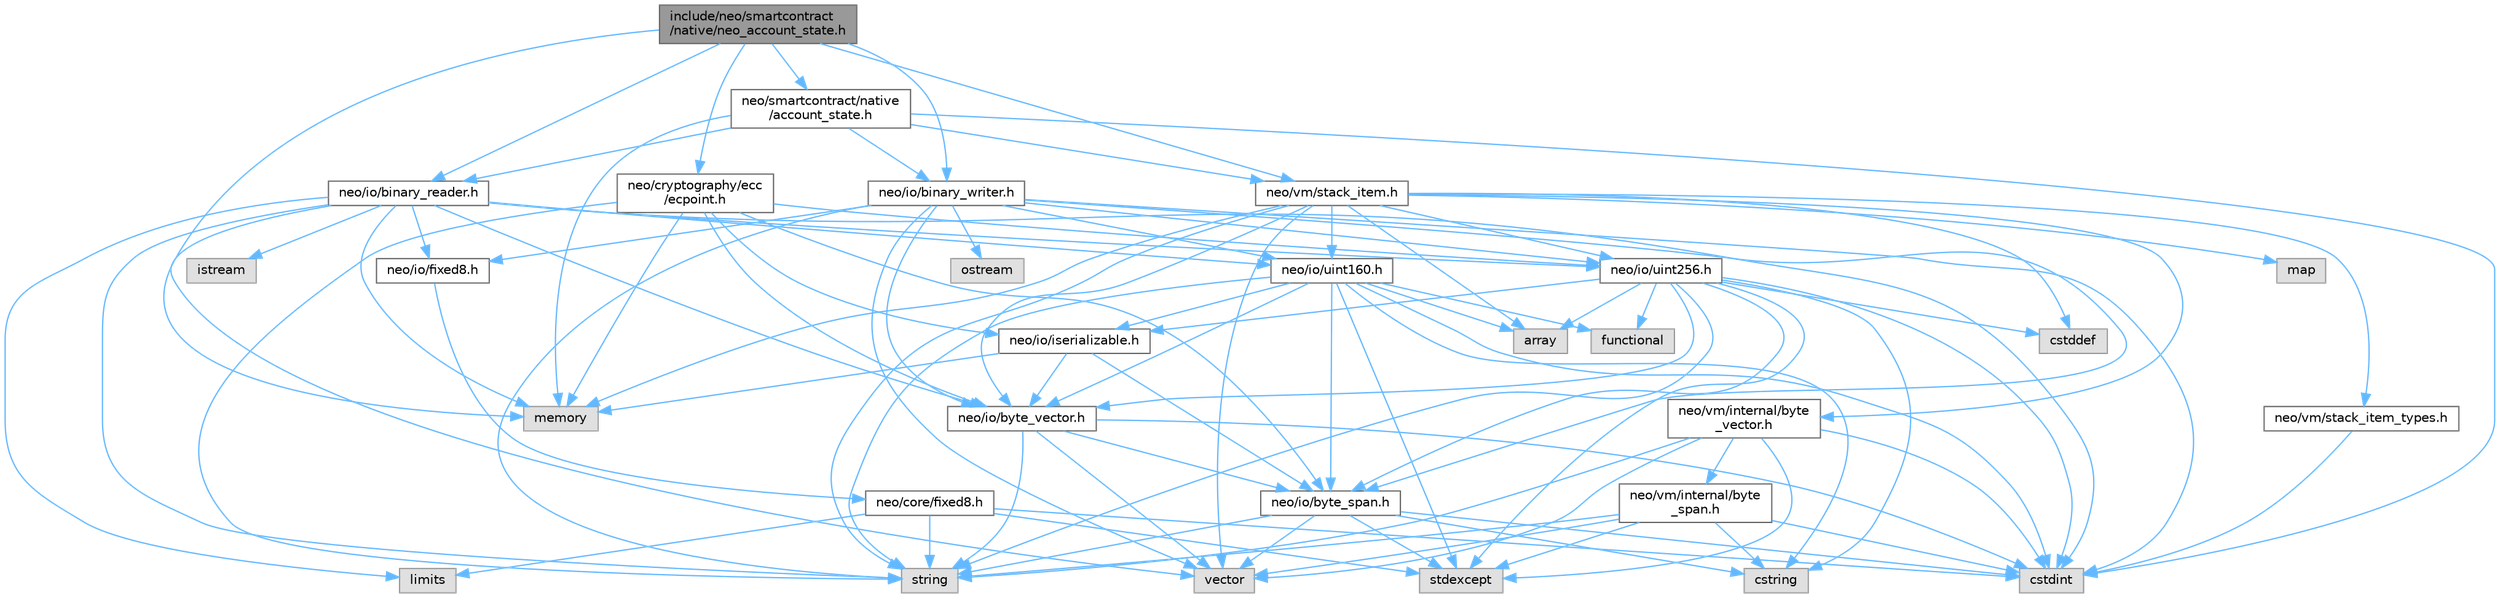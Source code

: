 digraph "include/neo/smartcontract/native/neo_account_state.h"
{
 // LATEX_PDF_SIZE
  bgcolor="transparent";
  edge [fontname=Helvetica,fontsize=10,labelfontname=Helvetica,labelfontsize=10];
  node [fontname=Helvetica,fontsize=10,shape=box,height=0.2,width=0.4];
  Node1 [id="Node000001",label="include/neo/smartcontract\l/native/neo_account_state.h",height=0.2,width=0.4,color="gray40", fillcolor="grey60", style="filled", fontcolor="black",tooltip=" "];
  Node1 -> Node2 [id="edge95_Node000001_Node000002",color="steelblue1",style="solid",tooltip=" "];
  Node2 [id="Node000002",label="neo/cryptography/ecc\l/ecpoint.h",height=0.2,width=0.4,color="grey40", fillcolor="white", style="filled",URL="$ecpoint_8h.html",tooltip=" "];
  Node2 -> Node3 [id="edge96_Node000002_Node000003",color="steelblue1",style="solid",tooltip=" "];
  Node3 [id="Node000003",label="neo/io/byte_span.h",height=0.2,width=0.4,color="grey40", fillcolor="white", style="filled",URL="$io_2byte__span_8h.html",tooltip=" "];
  Node3 -> Node4 [id="edge97_Node000003_Node000004",color="steelblue1",style="solid",tooltip=" "];
  Node4 [id="Node000004",label="cstdint",height=0.2,width=0.4,color="grey60", fillcolor="#E0E0E0", style="filled",tooltip=" "];
  Node3 -> Node5 [id="edge98_Node000003_Node000005",color="steelblue1",style="solid",tooltip=" "];
  Node5 [id="Node000005",label="cstring",height=0.2,width=0.4,color="grey60", fillcolor="#E0E0E0", style="filled",tooltip=" "];
  Node3 -> Node6 [id="edge99_Node000003_Node000006",color="steelblue1",style="solid",tooltip=" "];
  Node6 [id="Node000006",label="stdexcept",height=0.2,width=0.4,color="grey60", fillcolor="#E0E0E0", style="filled",tooltip=" "];
  Node3 -> Node7 [id="edge100_Node000003_Node000007",color="steelblue1",style="solid",tooltip=" "];
  Node7 [id="Node000007",label="string",height=0.2,width=0.4,color="grey60", fillcolor="#E0E0E0", style="filled",tooltip=" "];
  Node3 -> Node8 [id="edge101_Node000003_Node000008",color="steelblue1",style="solid",tooltip=" "];
  Node8 [id="Node000008",label="vector",height=0.2,width=0.4,color="grey60", fillcolor="#E0E0E0", style="filled",tooltip=" "];
  Node2 -> Node9 [id="edge102_Node000002_Node000009",color="steelblue1",style="solid",tooltip=" "];
  Node9 [id="Node000009",label="neo/io/byte_vector.h",height=0.2,width=0.4,color="grey40", fillcolor="white", style="filled",URL="$io_2byte__vector_8h.html",tooltip=" "];
  Node9 -> Node3 [id="edge103_Node000009_Node000003",color="steelblue1",style="solid",tooltip=" "];
  Node9 -> Node4 [id="edge104_Node000009_Node000004",color="steelblue1",style="solid",tooltip=" "];
  Node9 -> Node7 [id="edge105_Node000009_Node000007",color="steelblue1",style="solid",tooltip=" "];
  Node9 -> Node8 [id="edge106_Node000009_Node000008",color="steelblue1",style="solid",tooltip=" "];
  Node2 -> Node10 [id="edge107_Node000002_Node000010",color="steelblue1",style="solid",tooltip=" "];
  Node10 [id="Node000010",label="neo/io/iserializable.h",height=0.2,width=0.4,color="grey40", fillcolor="white", style="filled",URL="$iserializable_8h.html",tooltip=" "];
  Node10 -> Node3 [id="edge108_Node000010_Node000003",color="steelblue1",style="solid",tooltip=" "];
  Node10 -> Node9 [id="edge109_Node000010_Node000009",color="steelblue1",style="solid",tooltip=" "];
  Node10 -> Node11 [id="edge110_Node000010_Node000011",color="steelblue1",style="solid",tooltip=" "];
  Node11 [id="Node000011",label="memory",height=0.2,width=0.4,color="grey60", fillcolor="#E0E0E0", style="filled",tooltip=" "];
  Node2 -> Node12 [id="edge111_Node000002_Node000012",color="steelblue1",style="solid",tooltip=" "];
  Node12 [id="Node000012",label="neo/io/uint256.h",height=0.2,width=0.4,color="grey40", fillcolor="white", style="filled",URL="$uint256_8h.html",tooltip=" "];
  Node12 -> Node3 [id="edge112_Node000012_Node000003",color="steelblue1",style="solid",tooltip=" "];
  Node12 -> Node9 [id="edge113_Node000012_Node000009",color="steelblue1",style="solid",tooltip=" "];
  Node12 -> Node10 [id="edge114_Node000012_Node000010",color="steelblue1",style="solid",tooltip=" "];
  Node12 -> Node13 [id="edge115_Node000012_Node000013",color="steelblue1",style="solid",tooltip=" "];
  Node13 [id="Node000013",label="array",height=0.2,width=0.4,color="grey60", fillcolor="#E0E0E0", style="filled",tooltip=" "];
  Node12 -> Node14 [id="edge116_Node000012_Node000014",color="steelblue1",style="solid",tooltip=" "];
  Node14 [id="Node000014",label="cstddef",height=0.2,width=0.4,color="grey60", fillcolor="#E0E0E0", style="filled",tooltip=" "];
  Node12 -> Node4 [id="edge117_Node000012_Node000004",color="steelblue1",style="solid",tooltip=" "];
  Node12 -> Node5 [id="edge118_Node000012_Node000005",color="steelblue1",style="solid",tooltip=" "];
  Node12 -> Node15 [id="edge119_Node000012_Node000015",color="steelblue1",style="solid",tooltip=" "];
  Node15 [id="Node000015",label="functional",height=0.2,width=0.4,color="grey60", fillcolor="#E0E0E0", style="filled",tooltip=" "];
  Node12 -> Node6 [id="edge120_Node000012_Node000006",color="steelblue1",style="solid",tooltip=" "];
  Node12 -> Node7 [id="edge121_Node000012_Node000007",color="steelblue1",style="solid",tooltip=" "];
  Node2 -> Node11 [id="edge122_Node000002_Node000011",color="steelblue1",style="solid",tooltip=" "];
  Node2 -> Node7 [id="edge123_Node000002_Node000007",color="steelblue1",style="solid",tooltip=" "];
  Node1 -> Node16 [id="edge124_Node000001_Node000016",color="steelblue1",style="solid",tooltip=" "];
  Node16 [id="Node000016",label="neo/io/binary_reader.h",height=0.2,width=0.4,color="grey40", fillcolor="white", style="filled",URL="$binary__reader_8h.html",tooltip=" "];
  Node16 -> Node9 [id="edge125_Node000016_Node000009",color="steelblue1",style="solid",tooltip=" "];
  Node16 -> Node17 [id="edge126_Node000016_Node000017",color="steelblue1",style="solid",tooltip=" "];
  Node17 [id="Node000017",label="neo/io/fixed8.h",height=0.2,width=0.4,color="grey40", fillcolor="white", style="filled",URL="$io_2fixed8_8h.html",tooltip=" "];
  Node17 -> Node18 [id="edge127_Node000017_Node000018",color="steelblue1",style="solid",tooltip=" "];
  Node18 [id="Node000018",label="neo/core/fixed8.h",height=0.2,width=0.4,color="grey40", fillcolor="white", style="filled",URL="$core_2fixed8_8h.html",tooltip=" "];
  Node18 -> Node4 [id="edge128_Node000018_Node000004",color="steelblue1",style="solid",tooltip=" "];
  Node18 -> Node19 [id="edge129_Node000018_Node000019",color="steelblue1",style="solid",tooltip=" "];
  Node19 [id="Node000019",label="limits",height=0.2,width=0.4,color="grey60", fillcolor="#E0E0E0", style="filled",tooltip=" "];
  Node18 -> Node6 [id="edge130_Node000018_Node000006",color="steelblue1",style="solid",tooltip=" "];
  Node18 -> Node7 [id="edge131_Node000018_Node000007",color="steelblue1",style="solid",tooltip=" "];
  Node16 -> Node20 [id="edge132_Node000016_Node000020",color="steelblue1",style="solid",tooltip=" "];
  Node20 [id="Node000020",label="neo/io/uint160.h",height=0.2,width=0.4,color="grey40", fillcolor="white", style="filled",URL="$uint160_8h.html",tooltip=" "];
  Node20 -> Node3 [id="edge133_Node000020_Node000003",color="steelblue1",style="solid",tooltip=" "];
  Node20 -> Node9 [id="edge134_Node000020_Node000009",color="steelblue1",style="solid",tooltip=" "];
  Node20 -> Node10 [id="edge135_Node000020_Node000010",color="steelblue1",style="solid",tooltip=" "];
  Node20 -> Node13 [id="edge136_Node000020_Node000013",color="steelblue1",style="solid",tooltip=" "];
  Node20 -> Node4 [id="edge137_Node000020_Node000004",color="steelblue1",style="solid",tooltip=" "];
  Node20 -> Node5 [id="edge138_Node000020_Node000005",color="steelblue1",style="solid",tooltip=" "];
  Node20 -> Node15 [id="edge139_Node000020_Node000015",color="steelblue1",style="solid",tooltip=" "];
  Node20 -> Node6 [id="edge140_Node000020_Node000006",color="steelblue1",style="solid",tooltip=" "];
  Node20 -> Node7 [id="edge141_Node000020_Node000007",color="steelblue1",style="solid",tooltip=" "];
  Node16 -> Node12 [id="edge142_Node000016_Node000012",color="steelblue1",style="solid",tooltip=" "];
  Node16 -> Node4 [id="edge143_Node000016_Node000004",color="steelblue1",style="solid",tooltip=" "];
  Node16 -> Node21 [id="edge144_Node000016_Node000021",color="steelblue1",style="solid",tooltip=" "];
  Node21 [id="Node000021",label="istream",height=0.2,width=0.4,color="grey60", fillcolor="#E0E0E0", style="filled",tooltip=" "];
  Node16 -> Node19 [id="edge145_Node000016_Node000019",color="steelblue1",style="solid",tooltip=" "];
  Node16 -> Node11 [id="edge146_Node000016_Node000011",color="steelblue1",style="solid",tooltip=" "];
  Node16 -> Node7 [id="edge147_Node000016_Node000007",color="steelblue1",style="solid",tooltip=" "];
  Node16 -> Node8 [id="edge148_Node000016_Node000008",color="steelblue1",style="solid",tooltip=" "];
  Node1 -> Node22 [id="edge149_Node000001_Node000022",color="steelblue1",style="solid",tooltip=" "];
  Node22 [id="Node000022",label="neo/io/binary_writer.h",height=0.2,width=0.4,color="grey40", fillcolor="white", style="filled",URL="$binary__writer_8h.html",tooltip=" "];
  Node22 -> Node3 [id="edge150_Node000022_Node000003",color="steelblue1",style="solid",tooltip=" "];
  Node22 -> Node9 [id="edge151_Node000022_Node000009",color="steelblue1",style="solid",tooltip=" "];
  Node22 -> Node17 [id="edge152_Node000022_Node000017",color="steelblue1",style="solid",tooltip=" "];
  Node22 -> Node20 [id="edge153_Node000022_Node000020",color="steelblue1",style="solid",tooltip=" "];
  Node22 -> Node12 [id="edge154_Node000022_Node000012",color="steelblue1",style="solid",tooltip=" "];
  Node22 -> Node4 [id="edge155_Node000022_Node000004",color="steelblue1",style="solid",tooltip=" "];
  Node22 -> Node23 [id="edge156_Node000022_Node000023",color="steelblue1",style="solid",tooltip=" "];
  Node23 [id="Node000023",label="ostream",height=0.2,width=0.4,color="grey60", fillcolor="#E0E0E0", style="filled",tooltip=" "];
  Node22 -> Node7 [id="edge157_Node000022_Node000007",color="steelblue1",style="solid",tooltip=" "];
  Node22 -> Node8 [id="edge158_Node000022_Node000008",color="steelblue1",style="solid",tooltip=" "];
  Node1 -> Node24 [id="edge159_Node000001_Node000024",color="steelblue1",style="solid",tooltip=" "];
  Node24 [id="Node000024",label="neo/smartcontract/native\l/account_state.h",height=0.2,width=0.4,color="grey40", fillcolor="white", style="filled",URL="$account__state_8h.html",tooltip=" "];
  Node24 -> Node16 [id="edge160_Node000024_Node000016",color="steelblue1",style="solid",tooltip=" "];
  Node24 -> Node22 [id="edge161_Node000024_Node000022",color="steelblue1",style="solid",tooltip=" "];
  Node24 -> Node25 [id="edge162_Node000024_Node000025",color="steelblue1",style="solid",tooltip=" "];
  Node25 [id="Node000025",label="neo/vm/stack_item.h",height=0.2,width=0.4,color="grey40", fillcolor="white", style="filled",URL="$stack__item_8h.html",tooltip=" "];
  Node25 -> Node9 [id="edge163_Node000025_Node000009",color="steelblue1",style="solid",tooltip=" "];
  Node25 -> Node20 [id="edge164_Node000025_Node000020",color="steelblue1",style="solid",tooltip=" "];
  Node25 -> Node12 [id="edge165_Node000025_Node000012",color="steelblue1",style="solid",tooltip=" "];
  Node25 -> Node26 [id="edge166_Node000025_Node000026",color="steelblue1",style="solid",tooltip=" "];
  Node26 [id="Node000026",label="neo/vm/internal/byte\l_vector.h",height=0.2,width=0.4,color="grey40", fillcolor="white", style="filled",URL="$vm_2internal_2byte__vector_8h.html",tooltip=" "];
  Node26 -> Node27 [id="edge167_Node000026_Node000027",color="steelblue1",style="solid",tooltip=" "];
  Node27 [id="Node000027",label="neo/vm/internal/byte\l_span.h",height=0.2,width=0.4,color="grey40", fillcolor="white", style="filled",URL="$vm_2internal_2byte__span_8h.html",tooltip=" "];
  Node27 -> Node4 [id="edge168_Node000027_Node000004",color="steelblue1",style="solid",tooltip=" "];
  Node27 -> Node5 [id="edge169_Node000027_Node000005",color="steelblue1",style="solid",tooltip=" "];
  Node27 -> Node6 [id="edge170_Node000027_Node000006",color="steelblue1",style="solid",tooltip=" "];
  Node27 -> Node7 [id="edge171_Node000027_Node000007",color="steelblue1",style="solid",tooltip=" "];
  Node27 -> Node8 [id="edge172_Node000027_Node000008",color="steelblue1",style="solid",tooltip=" "];
  Node26 -> Node4 [id="edge173_Node000026_Node000004",color="steelblue1",style="solid",tooltip=" "];
  Node26 -> Node6 [id="edge174_Node000026_Node000006",color="steelblue1",style="solid",tooltip=" "];
  Node26 -> Node7 [id="edge175_Node000026_Node000007",color="steelblue1",style="solid",tooltip=" "];
  Node26 -> Node8 [id="edge176_Node000026_Node000008",color="steelblue1",style="solid",tooltip=" "];
  Node25 -> Node28 [id="edge177_Node000025_Node000028",color="steelblue1",style="solid",tooltip=" "];
  Node28 [id="Node000028",label="neo/vm/stack_item_types.h",height=0.2,width=0.4,color="grey40", fillcolor="white", style="filled",URL="$stack__item__types_8h.html",tooltip=" "];
  Node28 -> Node4 [id="edge178_Node000028_Node000004",color="steelblue1",style="solid",tooltip=" "];
  Node25 -> Node13 [id="edge179_Node000025_Node000013",color="steelblue1",style="solid",tooltip=" "];
  Node25 -> Node14 [id="edge180_Node000025_Node000014",color="steelblue1",style="solid",tooltip=" "];
  Node25 -> Node29 [id="edge181_Node000025_Node000029",color="steelblue1",style="solid",tooltip=" "];
  Node29 [id="Node000029",label="map",height=0.2,width=0.4,color="grey60", fillcolor="#E0E0E0", style="filled",tooltip=" "];
  Node25 -> Node11 [id="edge182_Node000025_Node000011",color="steelblue1",style="solid",tooltip=" "];
  Node25 -> Node7 [id="edge183_Node000025_Node000007",color="steelblue1",style="solid",tooltip=" "];
  Node25 -> Node8 [id="edge184_Node000025_Node000008",color="steelblue1",style="solid",tooltip=" "];
  Node24 -> Node4 [id="edge185_Node000024_Node000004",color="steelblue1",style="solid",tooltip=" "];
  Node24 -> Node11 [id="edge186_Node000024_Node000011",color="steelblue1",style="solid",tooltip=" "];
  Node1 -> Node25 [id="edge187_Node000001_Node000025",color="steelblue1",style="solid",tooltip=" "];
  Node1 -> Node11 [id="edge188_Node000001_Node000011",color="steelblue1",style="solid",tooltip=" "];
}
